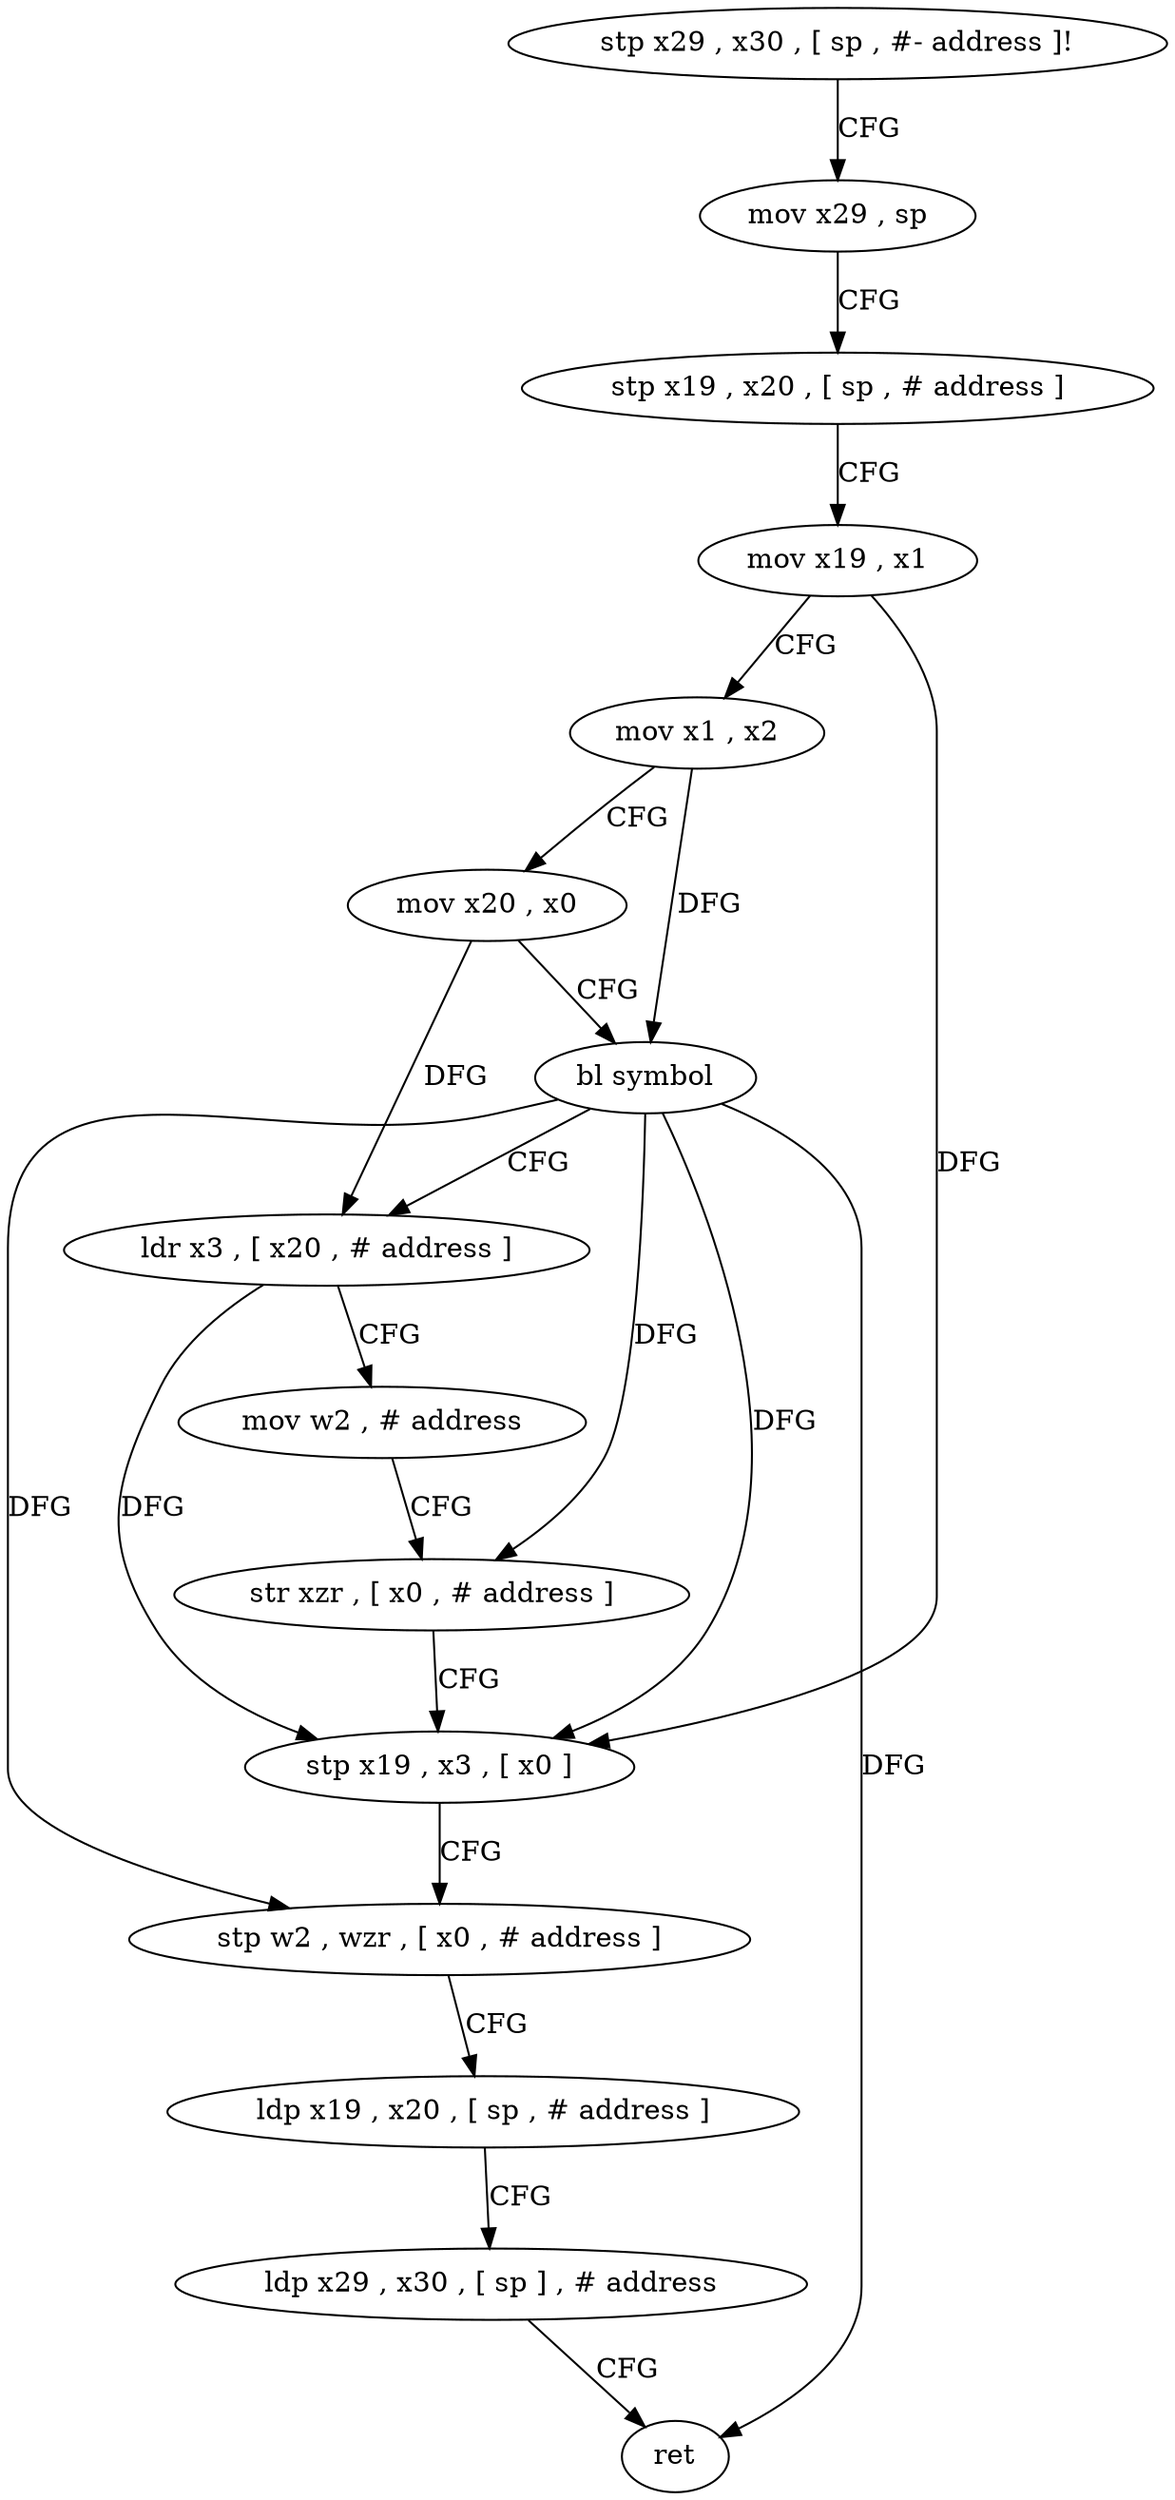 digraph "func" {
"4231296" [label = "stp x29 , x30 , [ sp , #- address ]!" ]
"4231300" [label = "mov x29 , sp" ]
"4231304" [label = "stp x19 , x20 , [ sp , # address ]" ]
"4231308" [label = "mov x19 , x1" ]
"4231312" [label = "mov x1 , x2" ]
"4231316" [label = "mov x20 , x0" ]
"4231320" [label = "bl symbol" ]
"4231324" [label = "ldr x3 , [ x20 , # address ]" ]
"4231328" [label = "mov w2 , # address" ]
"4231332" [label = "str xzr , [ x0 , # address ]" ]
"4231336" [label = "stp x19 , x3 , [ x0 ]" ]
"4231340" [label = "stp w2 , wzr , [ x0 , # address ]" ]
"4231344" [label = "ldp x19 , x20 , [ sp , # address ]" ]
"4231348" [label = "ldp x29 , x30 , [ sp ] , # address" ]
"4231352" [label = "ret" ]
"4231296" -> "4231300" [ label = "CFG" ]
"4231300" -> "4231304" [ label = "CFG" ]
"4231304" -> "4231308" [ label = "CFG" ]
"4231308" -> "4231312" [ label = "CFG" ]
"4231308" -> "4231336" [ label = "DFG" ]
"4231312" -> "4231316" [ label = "CFG" ]
"4231312" -> "4231320" [ label = "DFG" ]
"4231316" -> "4231320" [ label = "CFG" ]
"4231316" -> "4231324" [ label = "DFG" ]
"4231320" -> "4231324" [ label = "CFG" ]
"4231320" -> "4231332" [ label = "DFG" ]
"4231320" -> "4231336" [ label = "DFG" ]
"4231320" -> "4231340" [ label = "DFG" ]
"4231320" -> "4231352" [ label = "DFG" ]
"4231324" -> "4231328" [ label = "CFG" ]
"4231324" -> "4231336" [ label = "DFG" ]
"4231328" -> "4231332" [ label = "CFG" ]
"4231332" -> "4231336" [ label = "CFG" ]
"4231336" -> "4231340" [ label = "CFG" ]
"4231340" -> "4231344" [ label = "CFG" ]
"4231344" -> "4231348" [ label = "CFG" ]
"4231348" -> "4231352" [ label = "CFG" ]
}
